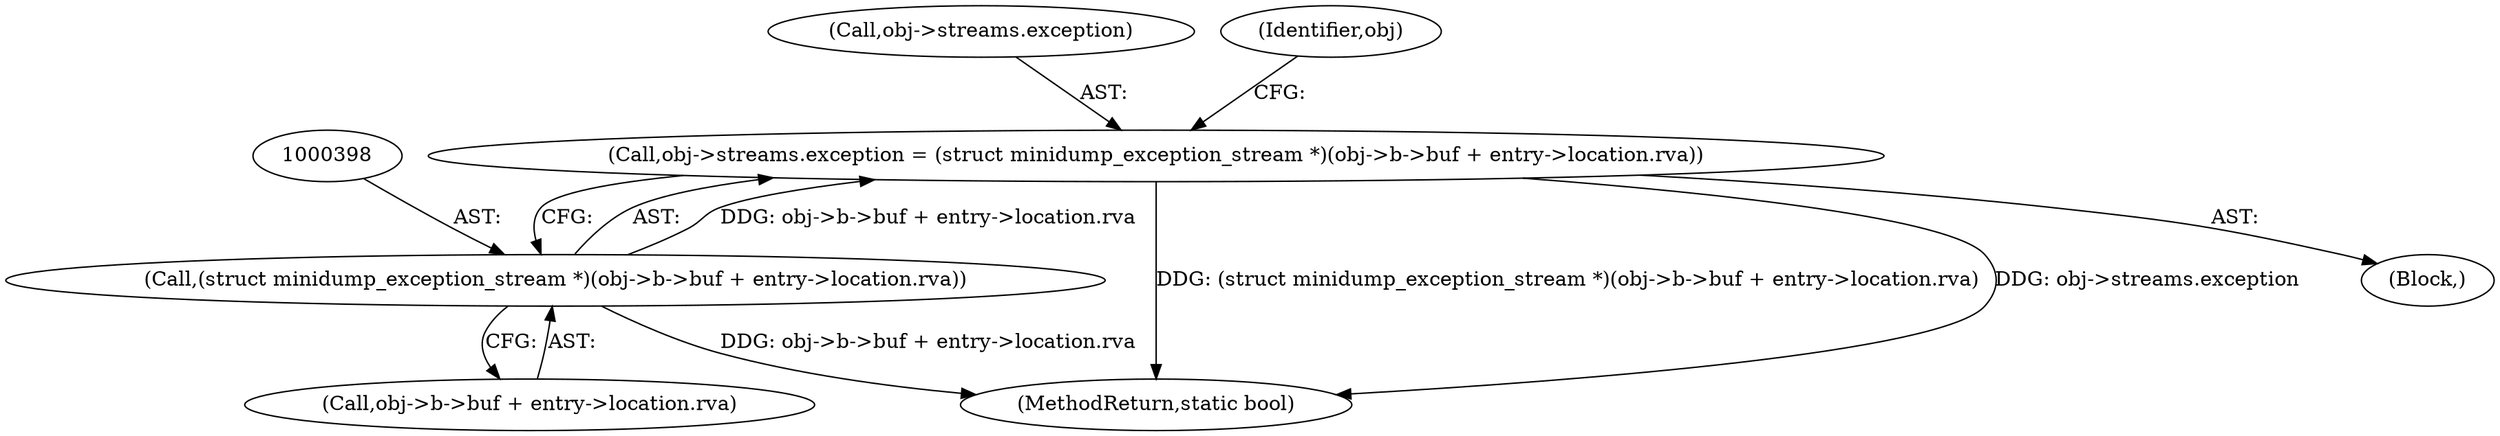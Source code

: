 digraph "0_radare2_40b021ba29c8f90ccf7c879fde2580bc73a17e8e_0@integer" {
"1000391" [label="(Call,obj->streams.exception = (struct minidump_exception_stream *)(obj->b->buf + entry->location.rva))"];
"1000397" [label="(Call,(struct minidump_exception_stream *)(obj->b->buf + entry->location.rva))"];
"1000399" [label="(Call,obj->b->buf + entry->location.rva)"];
"1000397" [label="(Call,(struct minidump_exception_stream *)(obj->b->buf + entry->location.rva))"];
"1001137" [label="(MethodReturn,static bool)"];
"1000166" [label="(Block,)"];
"1000392" [label="(Call,obj->streams.exception)"];
"1000391" [label="(Call,obj->streams.exception = (struct minidump_exception_stream *)(obj->b->buf + entry->location.rva))"];
"1000412" [label="(Identifier,obj)"];
"1000391" -> "1000166"  [label="AST: "];
"1000391" -> "1000397"  [label="CFG: "];
"1000392" -> "1000391"  [label="AST: "];
"1000397" -> "1000391"  [label="AST: "];
"1000412" -> "1000391"  [label="CFG: "];
"1000391" -> "1001137"  [label="DDG: (struct minidump_exception_stream *)(obj->b->buf + entry->location.rva)"];
"1000391" -> "1001137"  [label="DDG: obj->streams.exception"];
"1000397" -> "1000391"  [label="DDG: obj->b->buf + entry->location.rva"];
"1000397" -> "1000399"  [label="CFG: "];
"1000398" -> "1000397"  [label="AST: "];
"1000399" -> "1000397"  [label="AST: "];
"1000397" -> "1001137"  [label="DDG: obj->b->buf + entry->location.rva"];
}

